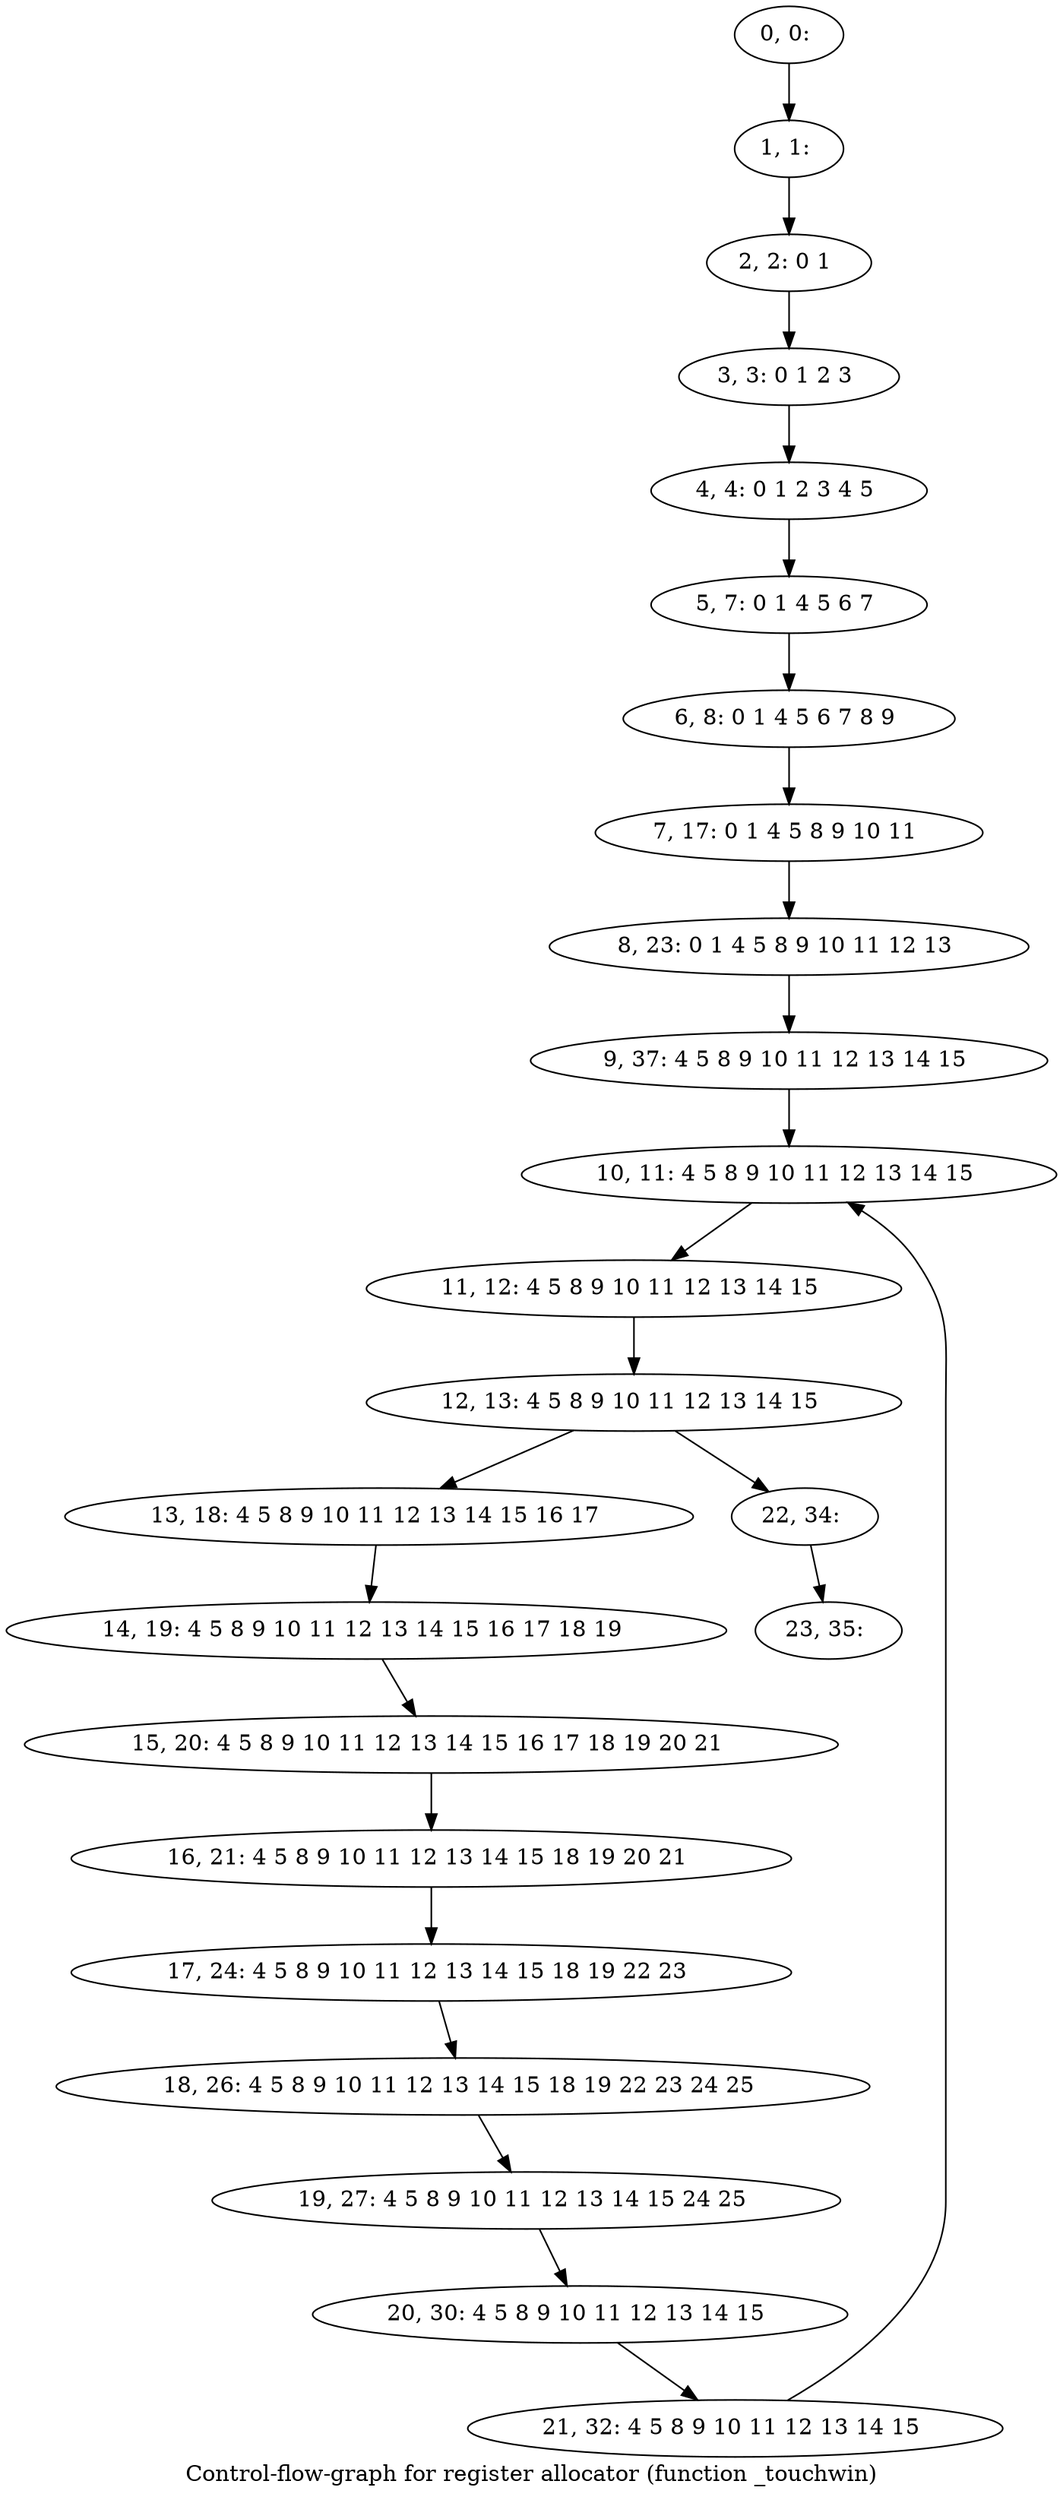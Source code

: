 digraph G {
graph [label="Control-flow-graph for register allocator (function _touchwin)"]
0[label="0, 0: "];
1[label="1, 1: "];
2[label="2, 2: 0 1 "];
3[label="3, 3: 0 1 2 3 "];
4[label="4, 4: 0 1 2 3 4 5 "];
5[label="5, 7: 0 1 4 5 6 7 "];
6[label="6, 8: 0 1 4 5 6 7 8 9 "];
7[label="7, 17: 0 1 4 5 8 9 10 11 "];
8[label="8, 23: 0 1 4 5 8 9 10 11 12 13 "];
9[label="9, 37: 4 5 8 9 10 11 12 13 14 15 "];
10[label="10, 11: 4 5 8 9 10 11 12 13 14 15 "];
11[label="11, 12: 4 5 8 9 10 11 12 13 14 15 "];
12[label="12, 13: 4 5 8 9 10 11 12 13 14 15 "];
13[label="13, 18: 4 5 8 9 10 11 12 13 14 15 16 17 "];
14[label="14, 19: 4 5 8 9 10 11 12 13 14 15 16 17 18 19 "];
15[label="15, 20: 4 5 8 9 10 11 12 13 14 15 16 17 18 19 20 21 "];
16[label="16, 21: 4 5 8 9 10 11 12 13 14 15 18 19 20 21 "];
17[label="17, 24: 4 5 8 9 10 11 12 13 14 15 18 19 22 23 "];
18[label="18, 26: 4 5 8 9 10 11 12 13 14 15 18 19 22 23 24 25 "];
19[label="19, 27: 4 5 8 9 10 11 12 13 14 15 24 25 "];
20[label="20, 30: 4 5 8 9 10 11 12 13 14 15 "];
21[label="21, 32: 4 5 8 9 10 11 12 13 14 15 "];
22[label="22, 34: "];
23[label="23, 35: "];
0->1 ;
1->2 ;
2->3 ;
3->4 ;
4->5 ;
5->6 ;
6->7 ;
7->8 ;
8->9 ;
9->10 ;
10->11 ;
11->12 ;
12->13 ;
12->22 ;
13->14 ;
14->15 ;
15->16 ;
16->17 ;
17->18 ;
18->19 ;
19->20 ;
20->21 ;
21->10 ;
22->23 ;
}

